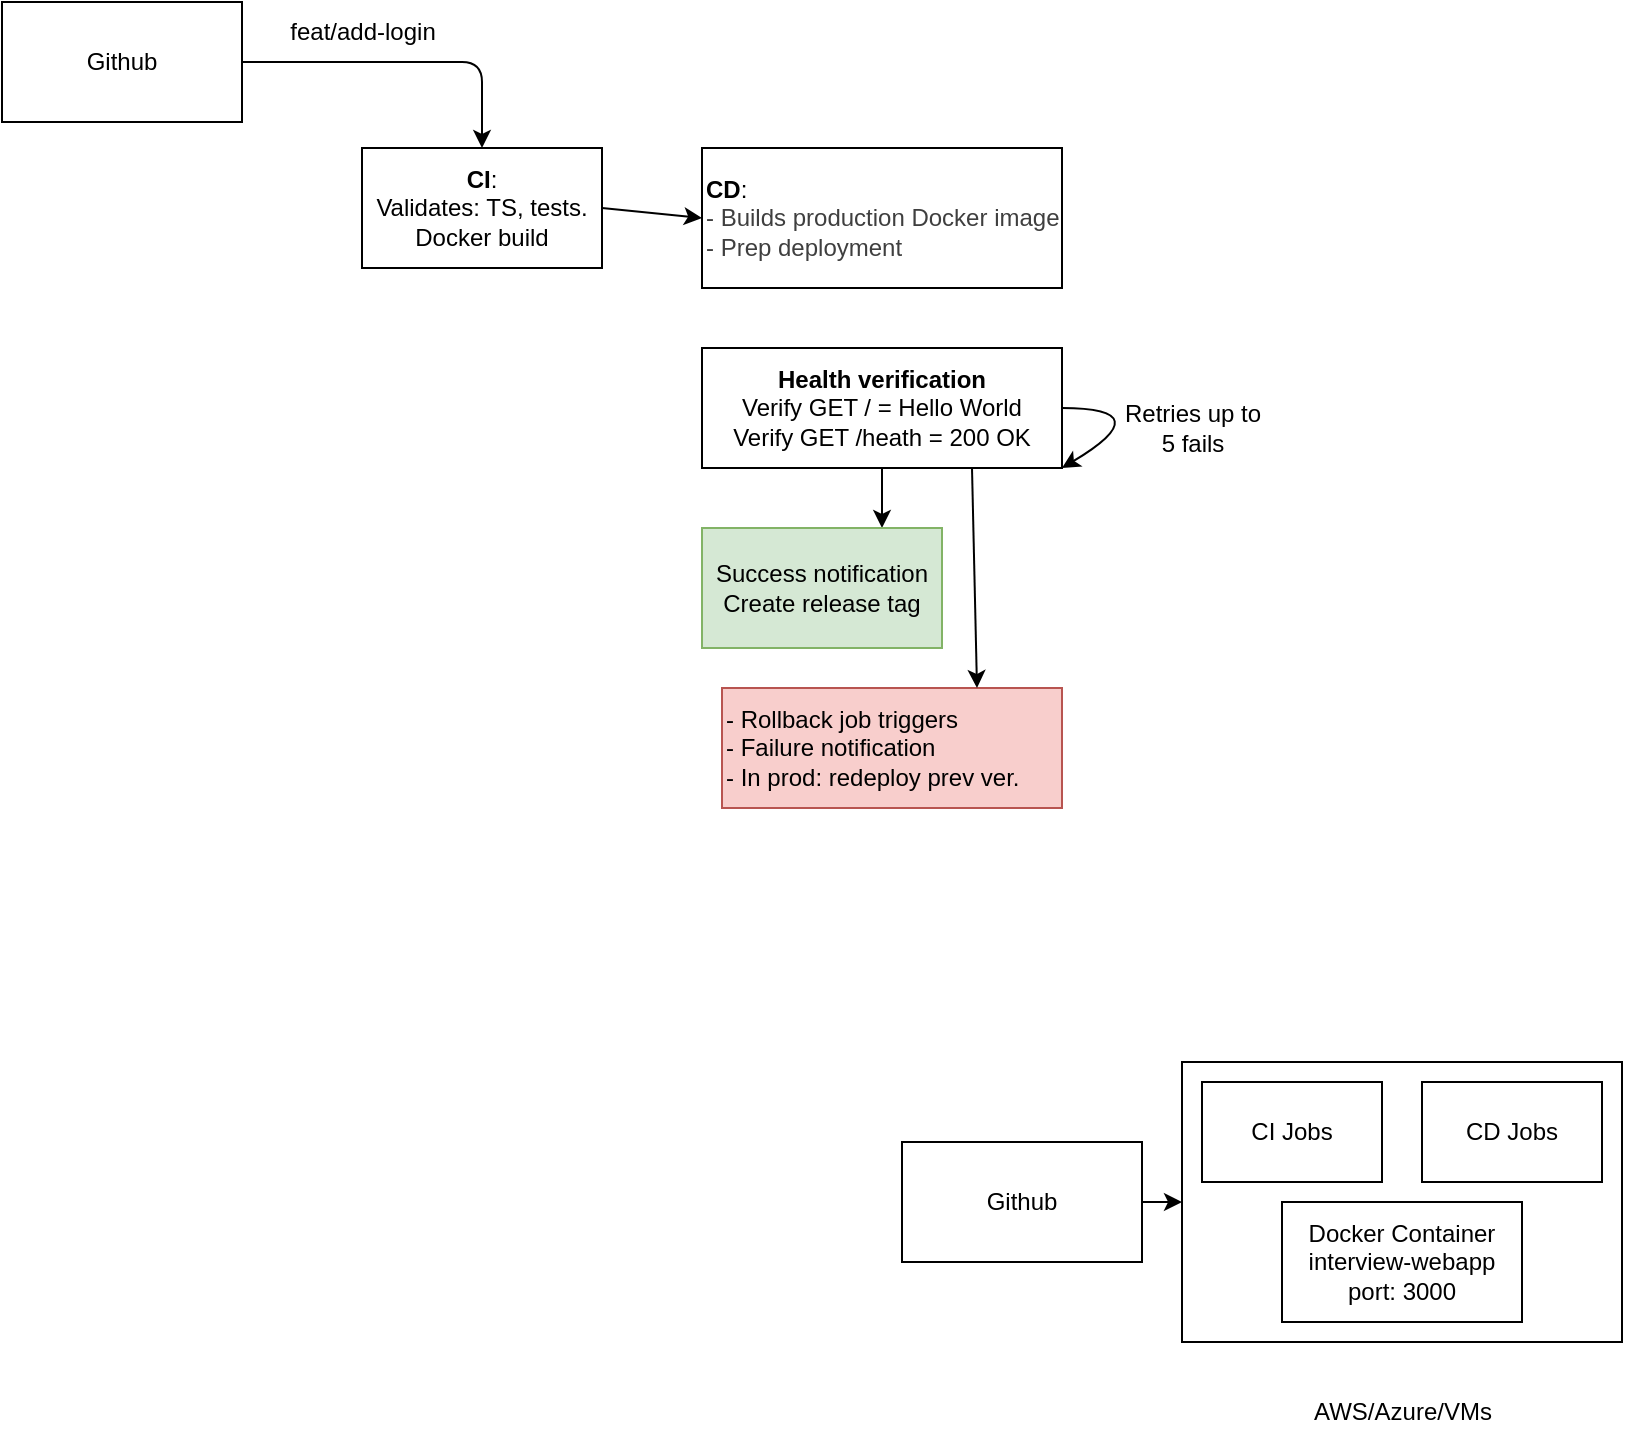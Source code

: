 <mxfile>
    <diagram id="INO2TpZiRfhvJInPqZfh" name="Page-1">
        <mxGraphModel dx="906" dy="647" grid="1" gridSize="10" guides="1" tooltips="1" connect="1" arrows="1" fold="1" page="1" pageScale="1" pageWidth="850" pageHeight="1100" math="0" shadow="0">
            <root>
                <mxCell id="0"/>
                <mxCell id="1" parent="0"/>
                <mxCell id="7" style="edgeStyle=none;html=1;exitX=1;exitY=0.5;exitDx=0;exitDy=0;entryX=0;entryY=0.5;entryDx=0;entryDy=0;" edge="1" parent="1" source="2" target="3">
                    <mxGeometry relative="1" as="geometry"/>
                </mxCell>
                <mxCell id="2" value="Github" style="whiteSpace=wrap;html=1;" vertex="1" parent="1">
                    <mxGeometry x="470" y="600" width="120" height="60" as="geometry"/>
                </mxCell>
                <mxCell id="3" value="" style="whiteSpace=wrap;html=1;" vertex="1" parent="1">
                    <mxGeometry x="610" y="560" width="220" height="140" as="geometry"/>
                </mxCell>
                <mxCell id="4" value="CI Jobs" style="whiteSpace=wrap;html=1;" vertex="1" parent="1">
                    <mxGeometry x="620" y="570" width="90" height="50" as="geometry"/>
                </mxCell>
                <mxCell id="5" value="CD Jobs" style="whiteSpace=wrap;html=1;" vertex="1" parent="1">
                    <mxGeometry x="730" y="570" width="90" height="50" as="geometry"/>
                </mxCell>
                <mxCell id="6" value="Docker Container&lt;br&gt;interview-webapp&lt;br&gt;port: 3000" style="whiteSpace=wrap;html=1;" vertex="1" parent="1">
                    <mxGeometry x="660" y="630" width="120" height="60" as="geometry"/>
                </mxCell>
                <mxCell id="8" value="AWS/Azure/VMs" style="text;html=1;align=center;verticalAlign=middle;resizable=0;points=[];autosize=1;strokeColor=none;fillColor=none;" vertex="1" parent="1">
                    <mxGeometry x="665" y="720" width="110" height="30" as="geometry"/>
                </mxCell>
                <mxCell id="23" style="edgeStyle=none;html=1;exitX=1;exitY=0.5;exitDx=0;exitDy=0;entryX=0.5;entryY=0;entryDx=0;entryDy=0;" edge="1" parent="1" source="10" target="11">
                    <mxGeometry relative="1" as="geometry">
                        <Array as="points">
                            <mxPoint x="260" y="60"/>
                        </Array>
                    </mxGeometry>
                </mxCell>
                <mxCell id="10" value="Github" style="whiteSpace=wrap;html=1;" vertex="1" parent="1">
                    <mxGeometry x="20" y="30" width="120" height="60" as="geometry"/>
                </mxCell>
                <mxCell id="25" style="edgeStyle=none;html=1;exitX=1;exitY=0.5;exitDx=0;exitDy=0;entryX=0;entryY=0.5;entryDx=0;entryDy=0;" edge="1" parent="1" source="11" target="13">
                    <mxGeometry relative="1" as="geometry"/>
                </mxCell>
                <mxCell id="11" value="&lt;b&gt;CI&lt;/b&gt;:&lt;br&gt;Validates: TS, tests. Docker build" style="whiteSpace=wrap;html=1;" vertex="1" parent="1">
                    <mxGeometry x="200" y="103" width="120" height="60" as="geometry"/>
                </mxCell>
                <mxCell id="12" value="feat/add-login" style="text;html=1;align=center;verticalAlign=middle;resizable=0;points=[];autosize=1;strokeColor=none;fillColor=none;" vertex="1" parent="1">
                    <mxGeometry x="150" y="30" width="100" height="30" as="geometry"/>
                </mxCell>
                <mxCell id="13" value="&lt;b&gt;CD&lt;/b&gt;:&lt;br&gt;&lt;span style=&quot;color: rgb(63, 63, 63); background-color: transparent;&quot;&gt;- Builds production Docker image&lt;br&gt;&lt;/span&gt;&lt;span style=&quot;color: rgb(63, 63, 63); background-color: transparent;&quot;&gt;- Prep deployment&lt;/span&gt;" style="whiteSpace=wrap;html=1;align=left;" vertex="1" parent="1">
                    <mxGeometry x="370" y="103" width="180" height="70" as="geometry"/>
                </mxCell>
                <mxCell id="15" style="edgeStyle=none;html=1;exitX=1;exitY=0.5;exitDx=0;exitDy=0;entryX=1;entryY=1;entryDx=0;entryDy=0;rounded=0;curved=1;elbow=vertical;" edge="1" parent="1" source="14" target="14">
                    <mxGeometry relative="1" as="geometry">
                        <mxPoint x="580" y="283" as="targetPoint"/>
                        <Array as="points">
                            <mxPoint x="600" y="233"/>
                        </Array>
                    </mxGeometry>
                </mxCell>
                <mxCell id="19" style="edgeStyle=none;html=1;exitX=0.5;exitY=1;exitDx=0;exitDy=0;entryX=0.75;entryY=0;entryDx=0;entryDy=0;" edge="1" parent="1" source="14" target="17">
                    <mxGeometry relative="1" as="geometry"/>
                </mxCell>
                <mxCell id="14" value="&lt;b&gt;Health verification&lt;/b&gt;&lt;br&gt;Verify GET / = Hello World&lt;br&gt;Verify GET /heath = 200 OK" style="whiteSpace=wrap;html=1;" vertex="1" parent="1">
                    <mxGeometry x="370" y="203" width="180" height="60" as="geometry"/>
                </mxCell>
                <mxCell id="16" value="Retries up to &lt;br&gt;5 fails" style="text;html=1;align=center;verticalAlign=middle;resizable=0;points=[];autosize=1;strokeColor=none;fillColor=none;" vertex="1" parent="1">
                    <mxGeometry x="570" y="223" width="90" height="40" as="geometry"/>
                </mxCell>
                <mxCell id="17" value="Success notification&lt;br&gt;Create release tag" style="whiteSpace=wrap;html=1;fillColor=#d5e8d4;strokeColor=#82b366;" vertex="1" parent="1">
                    <mxGeometry x="370" y="293" width="120" height="60" as="geometry"/>
                </mxCell>
                <mxCell id="18" value="- Rollback job triggers&lt;br&gt;- Failure notification&lt;br&gt;- In prod: redeploy prev ver." style="whiteSpace=wrap;html=1;fillColor=#f8cecc;strokeColor=#b85450;align=left;" vertex="1" parent="1">
                    <mxGeometry x="380" y="373" width="170" height="60" as="geometry"/>
                </mxCell>
                <mxCell id="21" style="edgeStyle=none;html=1;exitX=0.75;exitY=1;exitDx=0;exitDy=0;entryX=0.75;entryY=0;entryDx=0;entryDy=0;" edge="1" parent="1" source="14" target="18">
                    <mxGeometry relative="1" as="geometry">
                        <mxPoint x="510" y="372" as="targetPoint"/>
                    </mxGeometry>
                </mxCell>
            </root>
        </mxGraphModel>
    </diagram>
</mxfile>